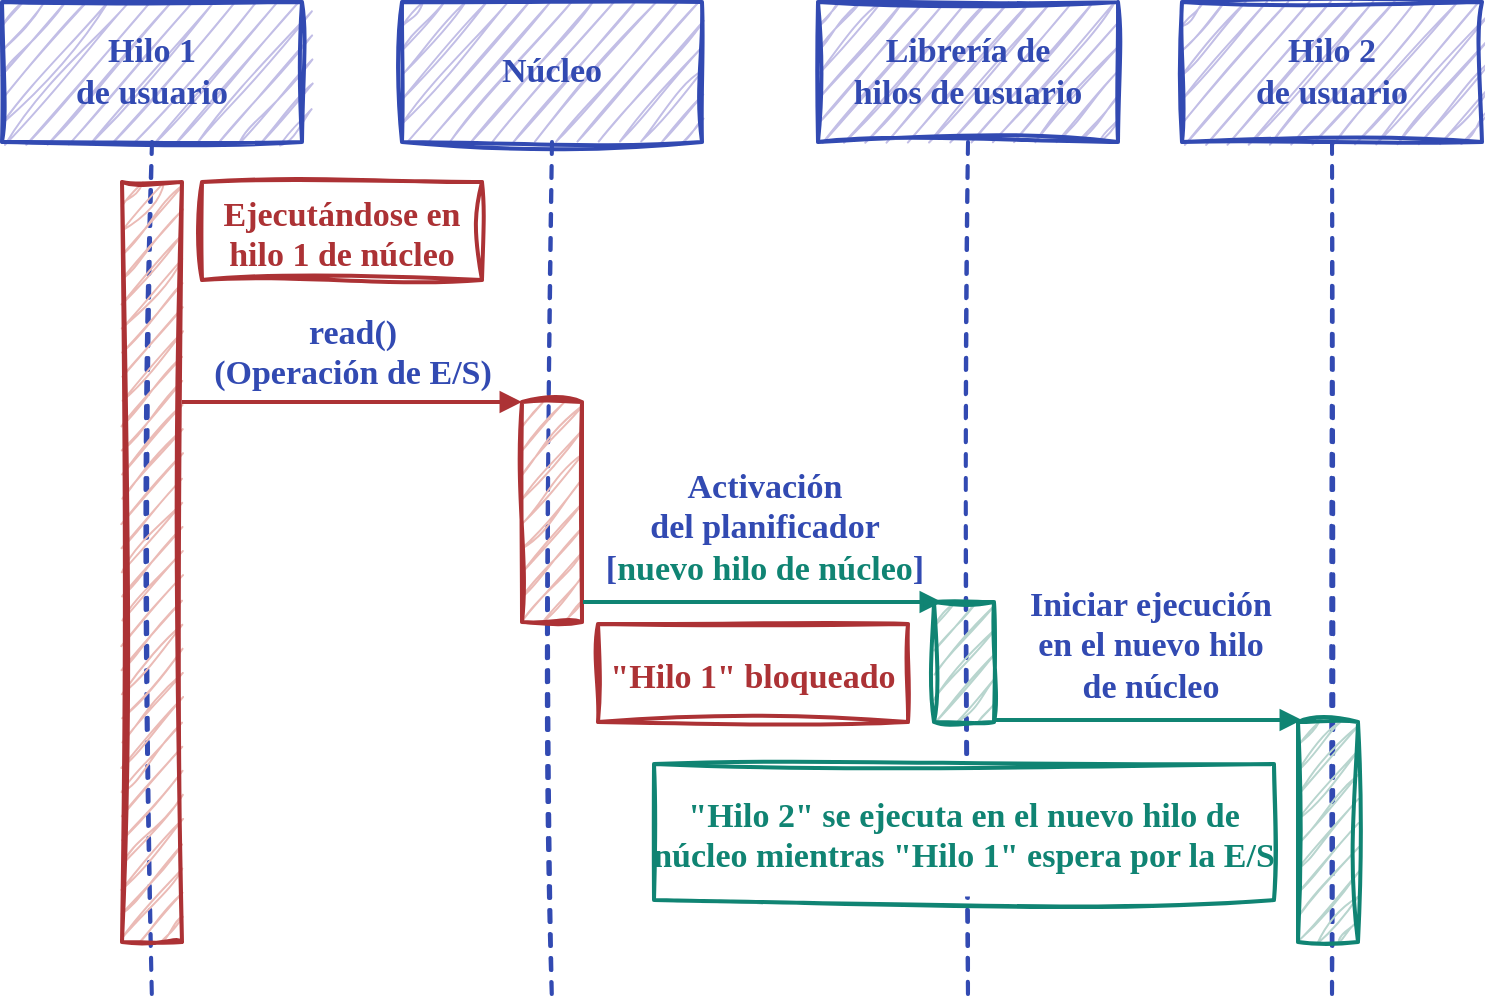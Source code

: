 <mxfile version="21.6.1" type="google">
  <diagram id="akEowiJKr_ScigKzrRVM" name="Page-1">
    <mxGraphModel grid="1" page="1" gridSize="10" guides="1" tooltips="1" connect="1" arrows="1" fold="1" pageScale="1" pageWidth="689" pageHeight="517" math="0" shadow="0">
      <root>
        <mxCell id="0" />
        <mxCell id="1" parent="0" />
        <mxCell id="Zh_yTgaDA4fyzwAwpNYt-1" value="Hilo 1&#xa;de usuario" style="shape=umlLifeline;perimeter=lifelinePerimeter;whiteSpace=wrap;container=1;dropTarget=0;collapsible=0;recursiveResize=0;outlineConnect=0;portConstraint=eastwest;newEdgeStyle={&quot;edgeStyle&quot;:&quot;elbowEdgeStyle&quot;,&quot;elbow&quot;:&quot;vertical&quot;,&quot;curved&quot;:0,&quot;rounded&quot;:0};size=70;fillColor=#C2BEE6;sketch=1;curveFitting=1;jiggle=2;fontColor=#324AB2;fontStyle=1;fontSize=17;fontFamily=Ink Free;strokeColor=#324AB2;strokeWidth=2;" vertex="1" parent="1">
          <mxGeometry x="2080" y="1040" width="150" height="500" as="geometry" />
        </mxCell>
        <mxCell id="1guYmQdWcOmHXPnTMp0i-9" value="" style="points=[];perimeter=orthogonalPerimeter;outlineConnect=0;targetShapes=umlLifeline;portConstraint=eastwest;newEdgeStyle={&quot;edgeStyle&quot;:&quot;elbowEdgeStyle&quot;,&quot;elbow&quot;:&quot;vertical&quot;,&quot;curved&quot;:0,&quot;rounded&quot;:0};strokeWidth=2;strokeColor=#AC3235;fillColor=#EBBBB6;sketch=1;curveFitting=1;jiggle=2;fontSize=17;fontFamily=Ink Free;fontColor=#AC3235;fontStyle=1;" vertex="1" parent="Zh_yTgaDA4fyzwAwpNYt-1">
          <mxGeometry x="60" y="90" width="30" height="380" as="geometry" />
        </mxCell>
        <mxCell id="Zh_yTgaDA4fyzwAwpNYt-2" value="Núcleo" style="shape=umlLifeline;perimeter=lifelinePerimeter;whiteSpace=wrap;container=1;dropTarget=0;collapsible=0;recursiveResize=0;outlineConnect=0;portConstraint=eastwest;newEdgeStyle={&quot;edgeStyle&quot;:&quot;elbowEdgeStyle&quot;,&quot;elbow&quot;:&quot;vertical&quot;,&quot;curved&quot;:0,&quot;rounded&quot;:0};size=70;fontSize=17;fontFamily=Ink Free;fillColor=#C2BEE6;strokeColor=#324AB2;fontColor=#324AB2;sketch=1;curveFitting=1;jiggle=2;fontStyle=1;strokeWidth=2;" vertex="1" parent="1">
          <mxGeometry x="2280" y="1040" width="150" height="500" as="geometry" />
        </mxCell>
        <mxCell id="Zh_yTgaDA4fyzwAwpNYt-3" value="" style="points=[];perimeter=orthogonalPerimeter;outlineConnect=0;targetShapes=umlLifeline;portConstraint=eastwest;newEdgeStyle={&quot;edgeStyle&quot;:&quot;elbowEdgeStyle&quot;,&quot;elbow&quot;:&quot;vertical&quot;,&quot;curved&quot;:0,&quot;rounded&quot;:0};strokeWidth=2;strokeColor=#AC3235;fillColor=#EBBBB6;sketch=1;curveFitting=1;jiggle=2;fontSize=17;fontFamily=Ink Free;fontColor=#AC3235;fontStyle=1;" vertex="1" parent="Zh_yTgaDA4fyzwAwpNYt-2">
          <mxGeometry x="60" y="200" width="30" height="110" as="geometry" />
        </mxCell>
        <mxCell id="Zh_yTgaDA4fyzwAwpNYt-4" value="Librería de&#xa;hilos de usuario" style="shape=umlLifeline;perimeter=lifelinePerimeter;whiteSpace=wrap;container=1;dropTarget=0;collapsible=0;recursiveResize=0;outlineConnect=0;portConstraint=eastwest;newEdgeStyle={&quot;edgeStyle&quot;:&quot;elbowEdgeStyle&quot;,&quot;elbow&quot;:&quot;vertical&quot;,&quot;curved&quot;:0,&quot;rounded&quot;:0};size=70;fontSize=17;fontFamily=Ink Free;fillColor=#C2BEE6;strokeColor=#324AB2;fontColor=#324AB2;sketch=1;curveFitting=1;jiggle=2;fontStyle=1;strokeWidth=2;" vertex="1" parent="1">
          <mxGeometry x="2488" y="1040" width="150" height="500" as="geometry" />
        </mxCell>
        <mxCell id="Zh_yTgaDA4fyzwAwpNYt-5" value="" style="points=[];perimeter=orthogonalPerimeter;outlineConnect=0;targetShapes=umlLifeline;portConstraint=eastwest;newEdgeStyle={&quot;edgeStyle&quot;:&quot;elbowEdgeStyle&quot;,&quot;elbow&quot;:&quot;vertical&quot;,&quot;curved&quot;:0,&quot;rounded&quot;:0};fillColor=#B8D5CE;strokeColor=#108473;strokeWidth=2;sketch=1;curveFitting=1;jiggle=2;" vertex="1" parent="Zh_yTgaDA4fyzwAwpNYt-4">
          <mxGeometry x="58" y="300" width="30" height="60" as="geometry" />
        </mxCell>
        <mxCell id="Zh_yTgaDA4fyzwAwpNYt-6" value="Hilo 2&#xa;de usuario" style="shape=umlLifeline;perimeter=lifelinePerimeter;whiteSpace=wrap;container=1;dropTarget=0;collapsible=0;recursiveResize=0;outlineConnect=0;portConstraint=eastwest;newEdgeStyle={&quot;edgeStyle&quot;:&quot;elbowEdgeStyle&quot;,&quot;elbow&quot;:&quot;vertical&quot;,&quot;curved&quot;:0,&quot;rounded&quot;:0};size=70;fontSize=17;fontFamily=Ink Free;fillColor=#C2BEE6;strokeColor=#324AB2;fontColor=#324AB2;sketch=1;curveFitting=1;jiggle=2;fontStyle=1;strokeWidth=2;" vertex="1" parent="1">
          <mxGeometry x="2670" y="1040" width="150" height="500" as="geometry" />
        </mxCell>
        <mxCell id="Zh_yTgaDA4fyzwAwpNYt-10" value="&quot;Hilo 1&quot; bloqueado" style="fillColor=default;strokeColor=#AC3235;sketch=1;curveFitting=1;jiggle=2;strokeWidth=2;fontColor=#AC3235;fontFamily=Ink Free;fontSize=17;fontStyle=1" vertex="1" parent="1">
          <mxGeometry x="2378" y="1351" width="155" height="49" as="geometry" />
        </mxCell>
        <mxCell id="Zh_yTgaDA4fyzwAwpNYt-7" value="read()&#xa;(Operación de E/S)" style="verticalAlign=bottom;endArrow=block;edgeStyle=elbowEdgeStyle;elbow=vertical;curved=0;rounded=0;strokeColor=#AC3235;strokeWidth=2;fontFamily=Ink Free;fontSize=17;fontStyle=1;fontColor=#324AB2;labelBackgroundColor=none;spacingBottom=4;" edge="1" parent="1" target="Zh_yTgaDA4fyzwAwpNYt-3">
          <mxGeometry x="0.003" relative="1" as="geometry">
            <Array as="points">
              <mxPoint x="2266" y="1240" />
            </Array>
            <mxPoint as="offset" />
            <mxPoint x="2170" y="1240" as="sourcePoint" />
            <mxPoint x="2320" y="1240" as="targetPoint" />
          </mxGeometry>
        </mxCell>
        <mxCell id="1guYmQdWcOmHXPnTMp0i-7" value="" style="points=[];perimeter=orthogonalPerimeter;outlineConnect=0;targetShapes=umlLifeline;portConstraint=eastwest;newEdgeStyle={&quot;edgeStyle&quot;:&quot;elbowEdgeStyle&quot;,&quot;elbow&quot;:&quot;vertical&quot;,&quot;curved&quot;:0,&quot;rounded&quot;:0};fillColor=#B8D5CE;strokeColor=#108473;strokeWidth=2;sketch=1;curveFitting=1;jiggle=2;" vertex="1" parent="1">
          <mxGeometry x="2728" y="1400" width="30" height="110" as="geometry" />
        </mxCell>
        <mxCell id="1guYmQdWcOmHXPnTMp0i-8" value="&quot;Hilo 2&quot; se ejecuta en el nuevo hilo de&#xa;núcleo mientras &quot;Hilo 1&quot; espera por la E/S" style="fillColor=default;strokeColor=#108473;strokeWidth=2;sketch=1;curveFitting=1;jiggle=2;fontSize=17;fontFamily=Ink Free;fontColor=#108473;fontStyle=1;" vertex="1" parent="1">
          <mxGeometry x="2406" y="1421" width="310" height="68" as="geometry" />
        </mxCell>
        <mxCell id="1guYmQdWcOmHXPnTMp0i-11" value="Ejecutándose en&#xa;hilo 1 de núcleo" style="fillColor=default;strokeColor=#AC3235;sketch=1;curveFitting=1;jiggle=2;strokeWidth=2;fontColor=#AC3235;fontFamily=Ink Free;fontSize=17;fontStyle=1" vertex="1" parent="1">
          <mxGeometry x="2180" y="1130" width="140" height="49" as="geometry" />
        </mxCell>
        <mxCell id="1guYmQdWcOmHXPnTMp0i-12" value="Activación&lt;br style=&quot;border-color: var(--border-color);&quot;&gt;del planificador&lt;br style=&quot;border-color: var(--border-color);&quot;&gt;[&lt;font style=&quot;border-color: var(--border-color);&quot; color=&quot;#108473&quot;&gt;nuevo hilo de núcleo&lt;/font&gt;]" style="verticalAlign=bottom;endArrow=block;edgeStyle=elbowEdgeStyle;elbow=vertical;curved=0;rounded=0;strokeColor=#108473;strokeWidth=2;fontFamily=Ink Free;fontSize=17;fontStyle=1;fontColor=#324AB2;labelBackgroundColor=none;spacingBottom=4;html=1;entryX=0.133;entryY=0;entryDx=0;entryDy=0;entryPerimeter=0;" edge="1" parent="1" target="Zh_yTgaDA4fyzwAwpNYt-5">
          <mxGeometry x="0.003" relative="1" as="geometry">
            <Array as="points">
              <mxPoint x="2466.5" y="1340" />
            </Array>
            <mxPoint as="offset" />
            <mxPoint x="2370.5" y="1340" as="sourcePoint" />
            <mxPoint x="2540.5" y="1340" as="targetPoint" />
          </mxGeometry>
        </mxCell>
        <mxCell id="1guYmQdWcOmHXPnTMp0i-13" value="Iniciar ejecución&lt;br style=&quot;border-color: var(--border-color); padding: 0px; margin: 0px;&quot;&gt;en el nuevo hilo&lt;br style=&quot;border-color: var(--border-color); padding: 0px; margin: 0px;&quot;&gt;de núcleo" style="verticalAlign=bottom;endArrow=block;edgeStyle=elbowEdgeStyle;elbow=vertical;curved=0;rounded=0;strokeColor=#108473;strokeWidth=2;fontFamily=Ink Free;fontSize=17;fontStyle=1;fontColor=#324AB2;labelBackgroundColor=none;spacingBottom=4;html=1;" edge="1" parent="1">
          <mxGeometry x="0.003" relative="1" as="geometry">
            <Array as="points">
              <mxPoint x="2673" y="1399" />
            </Array>
            <mxPoint as="offset" />
            <mxPoint x="2577" y="1399" as="sourcePoint" />
            <mxPoint x="2730" y="1399" as="targetPoint" />
          </mxGeometry>
        </mxCell>
      </root>
    </mxGraphModel>
  </diagram>
</mxfile>
